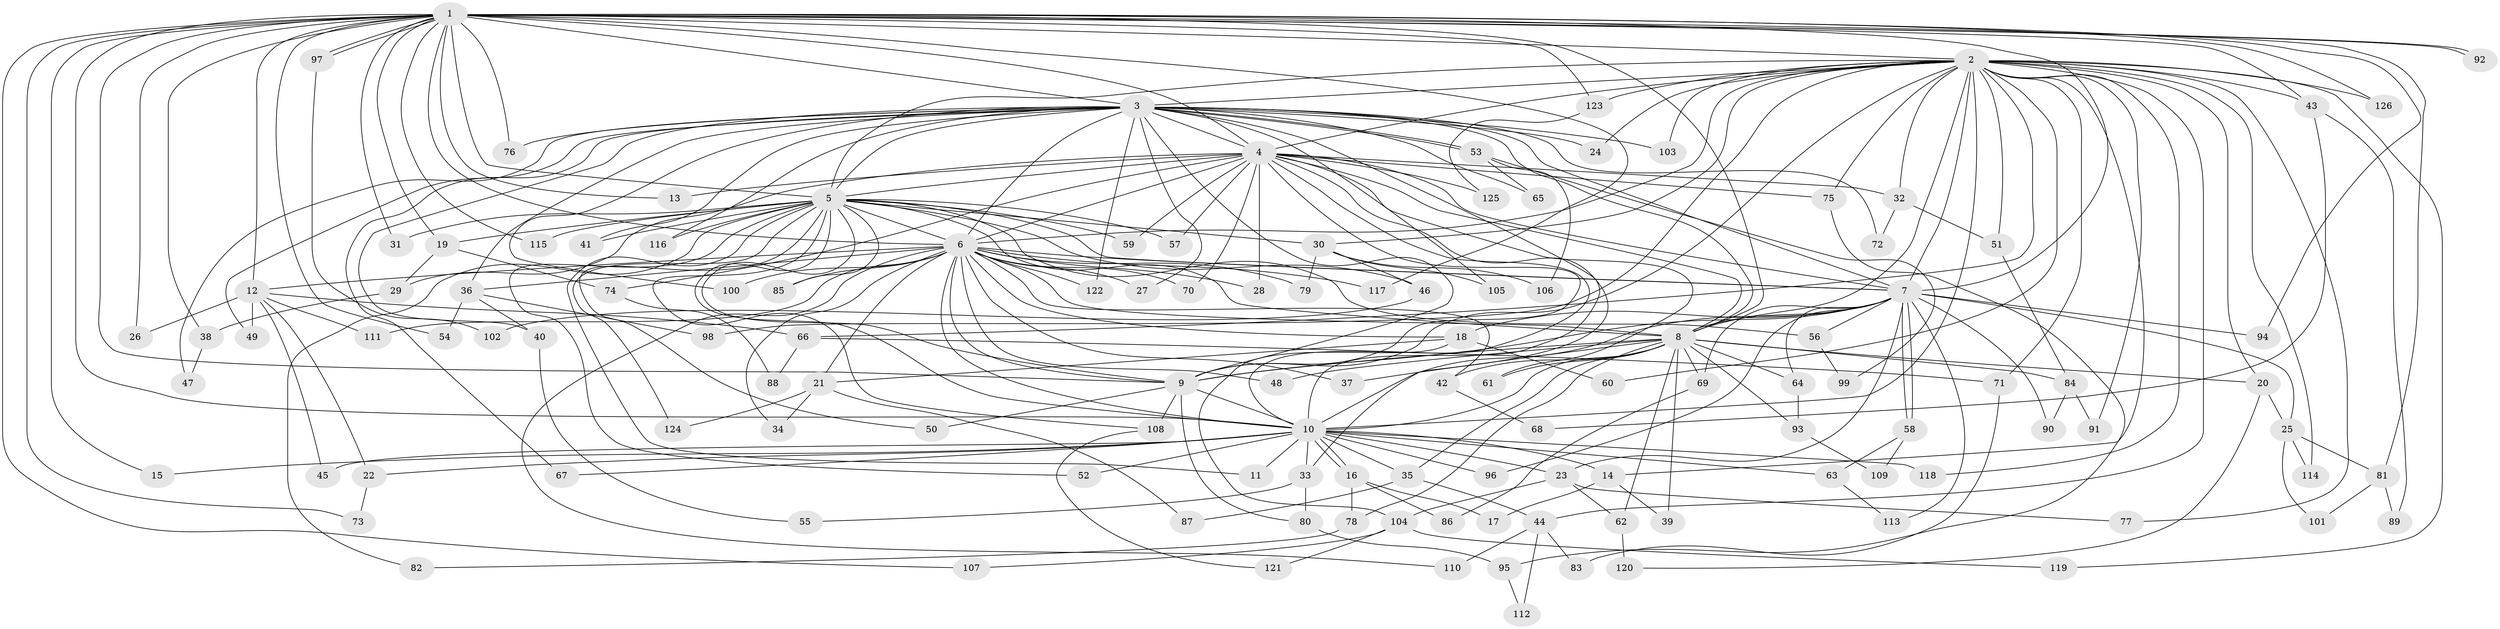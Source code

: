 // Generated by graph-tools (version 1.1) at 2025/49/03/09/25 03:49:28]
// undirected, 126 vertices, 277 edges
graph export_dot {
graph [start="1"]
  node [color=gray90,style=filled];
  1;
  2;
  3;
  4;
  5;
  6;
  7;
  8;
  9;
  10;
  11;
  12;
  13;
  14;
  15;
  16;
  17;
  18;
  19;
  20;
  21;
  22;
  23;
  24;
  25;
  26;
  27;
  28;
  29;
  30;
  31;
  32;
  33;
  34;
  35;
  36;
  37;
  38;
  39;
  40;
  41;
  42;
  43;
  44;
  45;
  46;
  47;
  48;
  49;
  50;
  51;
  52;
  53;
  54;
  55;
  56;
  57;
  58;
  59;
  60;
  61;
  62;
  63;
  64;
  65;
  66;
  67;
  68;
  69;
  70;
  71;
  72;
  73;
  74;
  75;
  76;
  77;
  78;
  79;
  80;
  81;
  82;
  83;
  84;
  85;
  86;
  87;
  88;
  89;
  90;
  91;
  92;
  93;
  94;
  95;
  96;
  97;
  98;
  99;
  100;
  101;
  102;
  103;
  104;
  105;
  106;
  107;
  108;
  109;
  110;
  111;
  112;
  113;
  114;
  115;
  116;
  117;
  118;
  119;
  120;
  121;
  122;
  123;
  124;
  125;
  126;
  1 -- 2;
  1 -- 3;
  1 -- 4;
  1 -- 5;
  1 -- 6;
  1 -- 7;
  1 -- 8;
  1 -- 9;
  1 -- 10;
  1 -- 12;
  1 -- 13;
  1 -- 15;
  1 -- 19;
  1 -- 26;
  1 -- 31;
  1 -- 38;
  1 -- 43;
  1 -- 54;
  1 -- 73;
  1 -- 76;
  1 -- 81;
  1 -- 92;
  1 -- 92;
  1 -- 94;
  1 -- 97;
  1 -- 97;
  1 -- 107;
  1 -- 115;
  1 -- 117;
  1 -- 123;
  1 -- 126;
  2 -- 3;
  2 -- 4;
  2 -- 5;
  2 -- 6;
  2 -- 7;
  2 -- 8;
  2 -- 9;
  2 -- 10;
  2 -- 14;
  2 -- 20;
  2 -- 24;
  2 -- 30;
  2 -- 32;
  2 -- 43;
  2 -- 44;
  2 -- 51;
  2 -- 60;
  2 -- 66;
  2 -- 71;
  2 -- 75;
  2 -- 77;
  2 -- 91;
  2 -- 98;
  2 -- 103;
  2 -- 114;
  2 -- 118;
  2 -- 119;
  2 -- 123;
  2 -- 126;
  3 -- 4;
  3 -- 5;
  3 -- 6;
  3 -- 7;
  3 -- 8;
  3 -- 9;
  3 -- 10;
  3 -- 24;
  3 -- 27;
  3 -- 36;
  3 -- 40;
  3 -- 41;
  3 -- 47;
  3 -- 49;
  3 -- 53;
  3 -- 53;
  3 -- 65;
  3 -- 67;
  3 -- 72;
  3 -- 76;
  3 -- 100;
  3 -- 103;
  3 -- 105;
  3 -- 116;
  3 -- 122;
  4 -- 5;
  4 -- 6;
  4 -- 7;
  4 -- 8;
  4 -- 9;
  4 -- 10;
  4 -- 13;
  4 -- 28;
  4 -- 29;
  4 -- 32;
  4 -- 33;
  4 -- 57;
  4 -- 59;
  4 -- 61;
  4 -- 70;
  4 -- 74;
  4 -- 75;
  4 -- 125;
  5 -- 6;
  5 -- 7;
  5 -- 8;
  5 -- 9;
  5 -- 10;
  5 -- 11;
  5 -- 19;
  5 -- 30;
  5 -- 31;
  5 -- 41;
  5 -- 46;
  5 -- 50;
  5 -- 52;
  5 -- 56;
  5 -- 57;
  5 -- 59;
  5 -- 82;
  5 -- 85;
  5 -- 108;
  5 -- 115;
  5 -- 116;
  5 -- 124;
  6 -- 7;
  6 -- 8;
  6 -- 9;
  6 -- 10;
  6 -- 12;
  6 -- 18;
  6 -- 21;
  6 -- 27;
  6 -- 28;
  6 -- 34;
  6 -- 36;
  6 -- 37;
  6 -- 42;
  6 -- 48;
  6 -- 70;
  6 -- 79;
  6 -- 85;
  6 -- 100;
  6 -- 110;
  6 -- 111;
  6 -- 117;
  6 -- 122;
  7 -- 8;
  7 -- 9;
  7 -- 10;
  7 -- 18;
  7 -- 23;
  7 -- 25;
  7 -- 56;
  7 -- 58;
  7 -- 58;
  7 -- 64;
  7 -- 69;
  7 -- 90;
  7 -- 94;
  7 -- 96;
  7 -- 113;
  8 -- 9;
  8 -- 10;
  8 -- 20;
  8 -- 35;
  8 -- 37;
  8 -- 39;
  8 -- 42;
  8 -- 48;
  8 -- 61;
  8 -- 62;
  8 -- 64;
  8 -- 69;
  8 -- 78;
  8 -- 84;
  8 -- 93;
  9 -- 10;
  9 -- 50;
  9 -- 80;
  9 -- 108;
  10 -- 11;
  10 -- 14;
  10 -- 15;
  10 -- 16;
  10 -- 16;
  10 -- 22;
  10 -- 23;
  10 -- 33;
  10 -- 35;
  10 -- 45;
  10 -- 52;
  10 -- 63;
  10 -- 67;
  10 -- 96;
  10 -- 118;
  12 -- 22;
  12 -- 26;
  12 -- 45;
  12 -- 49;
  12 -- 66;
  12 -- 111;
  14 -- 17;
  14 -- 39;
  16 -- 17;
  16 -- 78;
  16 -- 86;
  18 -- 21;
  18 -- 60;
  18 -- 104;
  19 -- 29;
  19 -- 74;
  20 -- 25;
  20 -- 120;
  21 -- 34;
  21 -- 87;
  21 -- 124;
  22 -- 73;
  23 -- 62;
  23 -- 77;
  23 -- 104;
  25 -- 81;
  25 -- 101;
  25 -- 114;
  29 -- 38;
  30 -- 46;
  30 -- 79;
  30 -- 105;
  30 -- 106;
  32 -- 51;
  32 -- 72;
  33 -- 55;
  33 -- 80;
  35 -- 44;
  35 -- 87;
  36 -- 40;
  36 -- 54;
  36 -- 98;
  38 -- 47;
  40 -- 55;
  42 -- 68;
  43 -- 68;
  43 -- 89;
  44 -- 83;
  44 -- 110;
  44 -- 112;
  46 -- 102;
  51 -- 84;
  53 -- 65;
  53 -- 99;
  53 -- 106;
  56 -- 99;
  58 -- 63;
  58 -- 109;
  62 -- 120;
  63 -- 113;
  64 -- 93;
  66 -- 71;
  66 -- 88;
  69 -- 86;
  71 -- 83;
  74 -- 88;
  75 -- 95;
  78 -- 82;
  80 -- 95;
  81 -- 89;
  81 -- 101;
  84 -- 90;
  84 -- 91;
  93 -- 109;
  95 -- 112;
  97 -- 102;
  104 -- 107;
  104 -- 119;
  104 -- 121;
  108 -- 121;
  123 -- 125;
}
